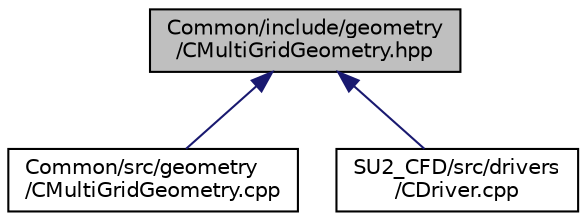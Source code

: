 digraph "Common/include/geometry/CMultiGridGeometry.hpp"
{
 // LATEX_PDF_SIZE
  edge [fontname="Helvetica",fontsize="10",labelfontname="Helvetica",labelfontsize="10"];
  node [fontname="Helvetica",fontsize="10",shape=record];
  Node1 [label="Common/include/geometry\l/CMultiGridGeometry.hpp",height=0.2,width=0.4,color="black", fillcolor="grey75", style="filled", fontcolor="black",tooltip="Headers of the multigrid geometry class."];
  Node1 -> Node2 [dir="back",color="midnightblue",fontsize="10",style="solid",fontname="Helvetica"];
  Node2 [label="Common/src/geometry\l/CMultiGridGeometry.cpp",height=0.2,width=0.4,color="black", fillcolor="white", style="filled",URL="$CMultiGridGeometry_8cpp.html",tooltip="Implementation of the multigrid geometry class."];
  Node1 -> Node3 [dir="back",color="midnightblue",fontsize="10",style="solid",fontname="Helvetica"];
  Node3 [label="SU2_CFD/src/drivers\l/CDriver.cpp",height=0.2,width=0.4,color="black", fillcolor="white", style="filled",URL="$CDriver_8cpp.html",tooltip="The main subroutines for driving single or multi-zone problems."];
}
